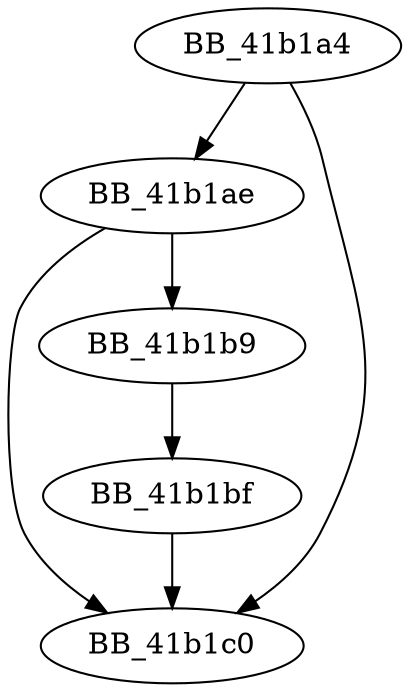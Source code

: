 DiGraph __freea{
BB_41b1a4->BB_41b1ae
BB_41b1a4->BB_41b1c0
BB_41b1ae->BB_41b1b9
BB_41b1ae->BB_41b1c0
BB_41b1b9->BB_41b1bf
BB_41b1bf->BB_41b1c0
}
